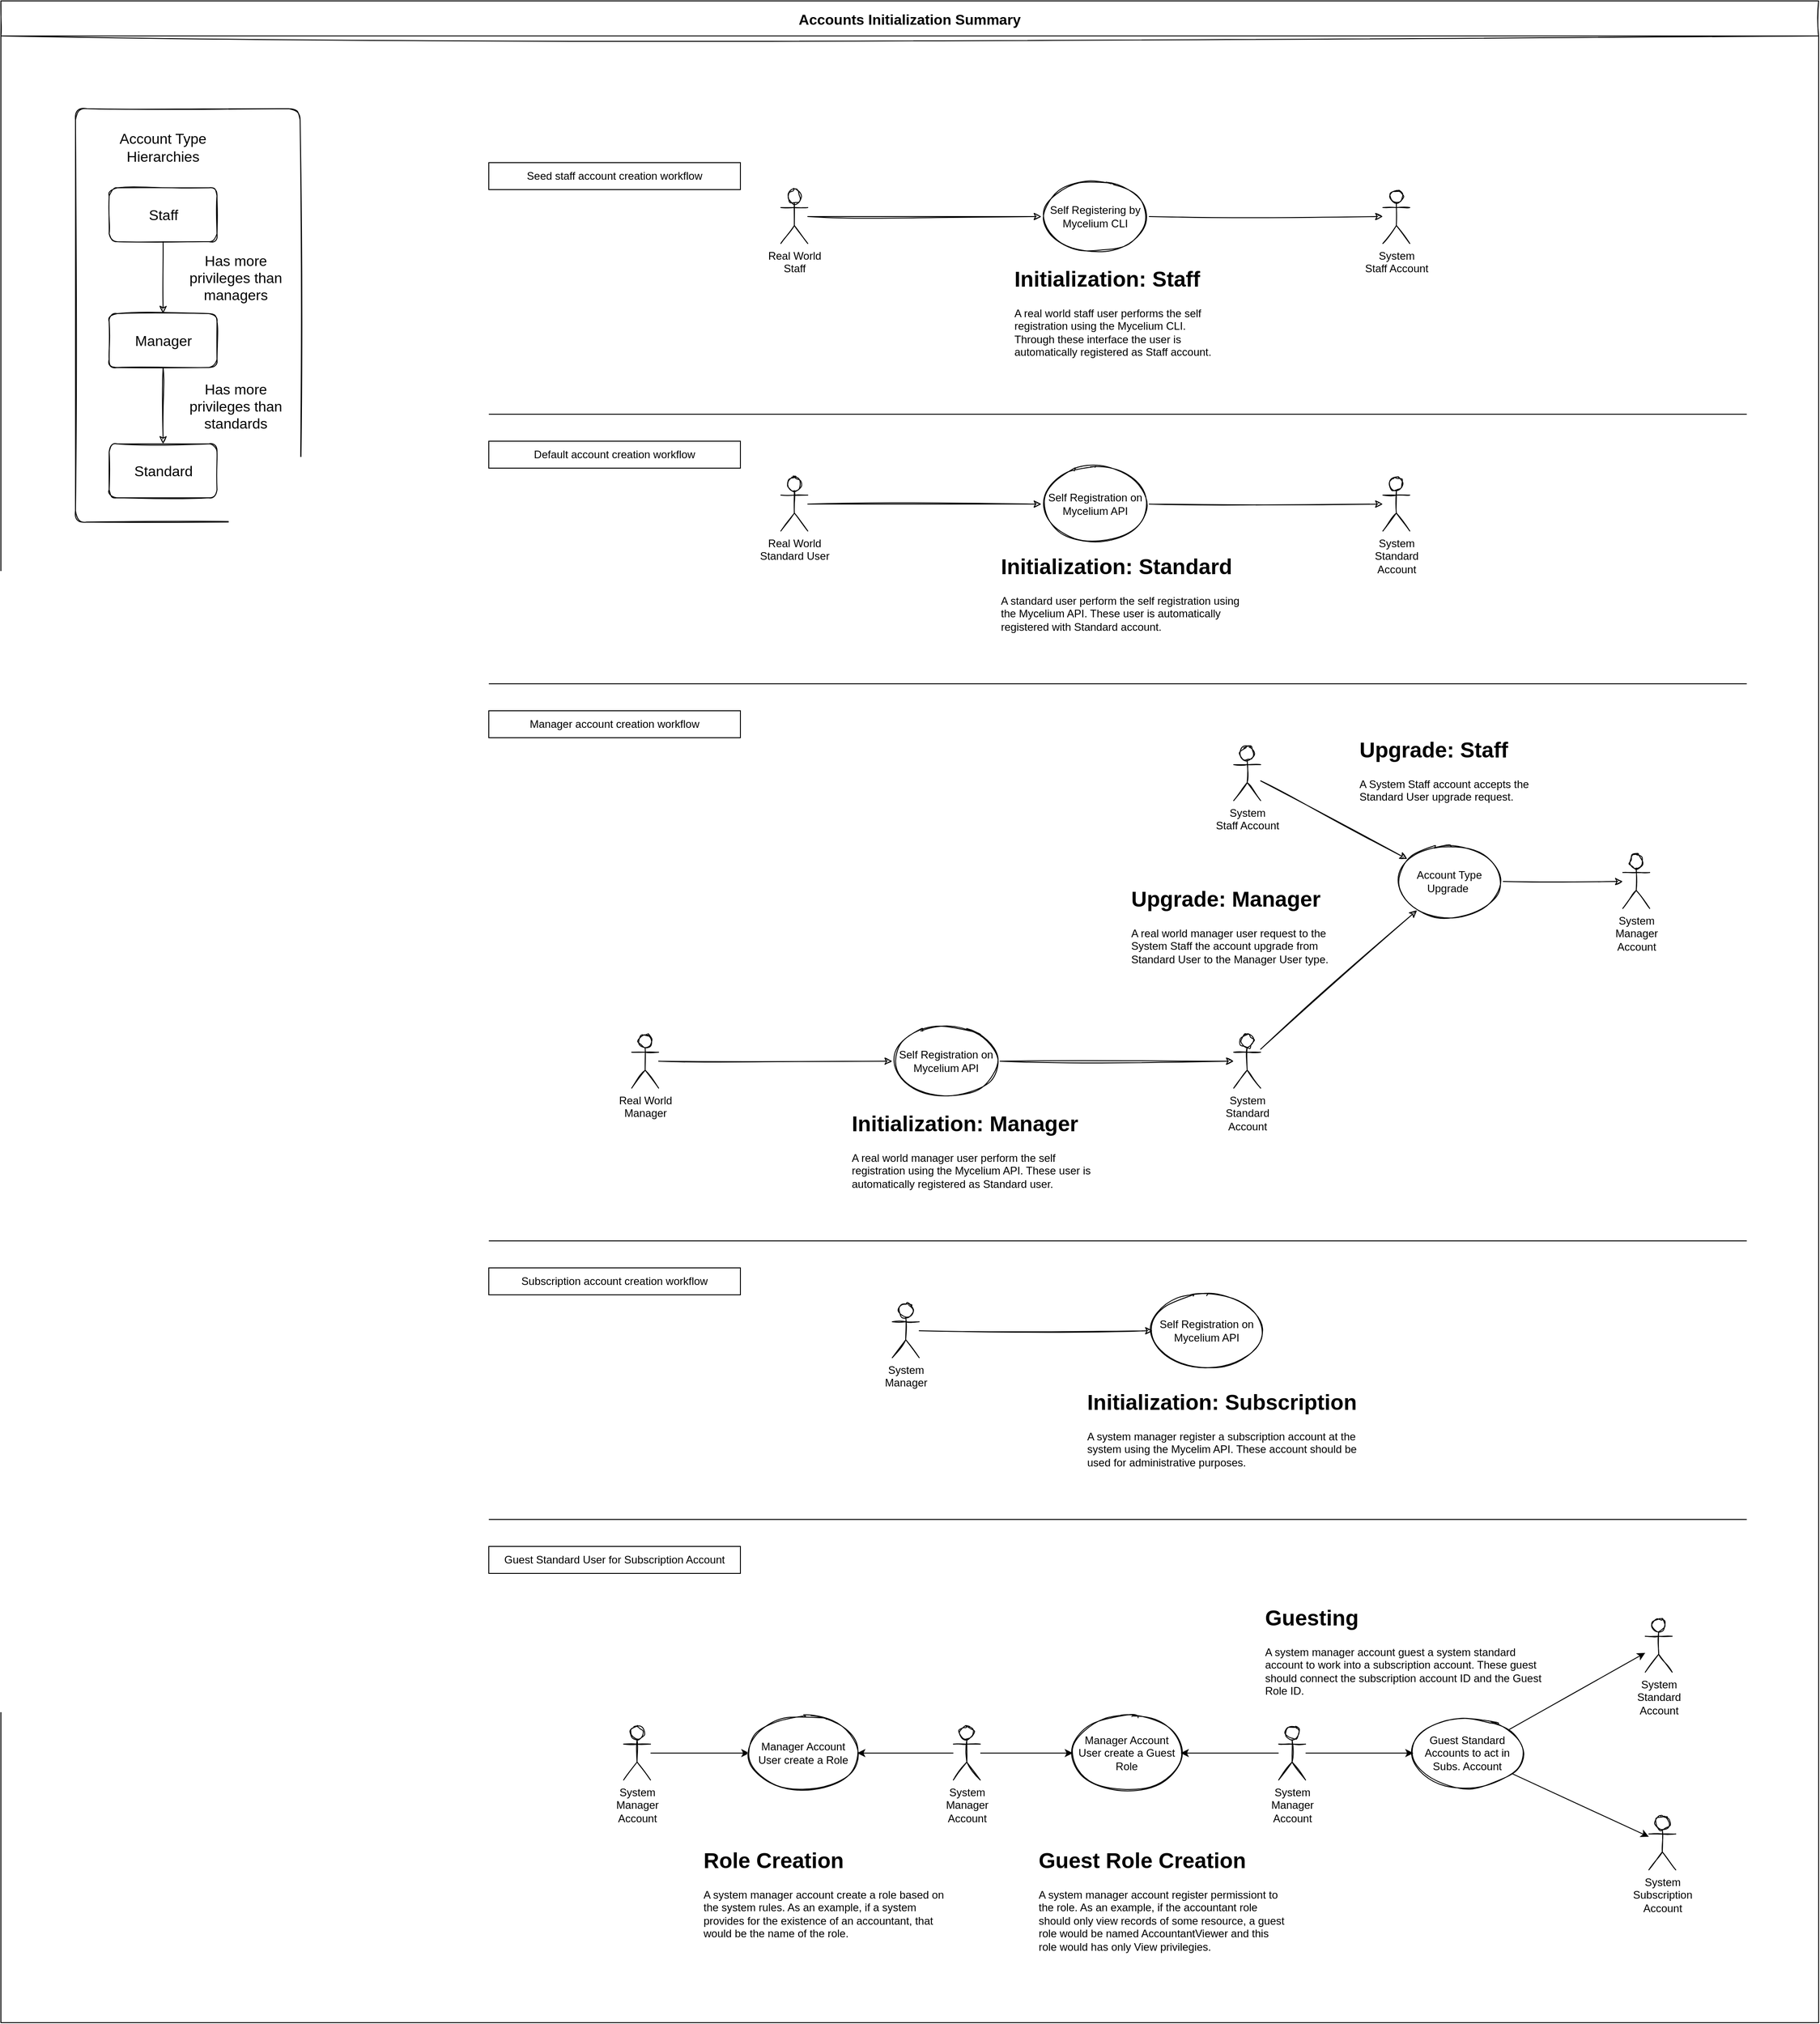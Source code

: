 <mxfile version="21.7.5" type="device">
  <diagram id="8NLJCzfdn6UhDkPKjgQs" name="Page-1">
    <mxGraphModel dx="3190" dy="2650" grid="0" gridSize="10" guides="1" tooltips="1" connect="1" arrows="1" fold="1" page="0" pageScale="1" pageWidth="850" pageHeight="1100" background="none" math="0" shadow="0">
      <root>
        <mxCell id="0" />
        <mxCell id="1" parent="0" />
        <mxCell id="31" value="Accounts Initialization Summary" style="swimlane;fontSize=16;startSize=39;sketch=1;" parent="1" vertex="1">
          <mxGeometry x="-463" y="-850" width="2023" height="2250" as="geometry" />
        </mxCell>
        <mxCell id="59" value="" style="group;sketch=1;" parent="1" vertex="1" connectable="0">
          <mxGeometry x="-380" y="-730" width="250" height="460" as="geometry" />
        </mxCell>
        <mxCell id="58" value="" style="rounded=1;whiteSpace=wrap;html=1;fontSize=16;arcSize=5;sketch=1;" parent="59" vertex="1">
          <mxGeometry width="250" height="460" as="geometry" />
        </mxCell>
        <mxCell id="48" value="Staff" style="rounded=1;whiteSpace=wrap;html=1;fontSize=16;sketch=1;" parent="59" vertex="1">
          <mxGeometry x="37.5" y="88" width="120" height="60" as="geometry" />
        </mxCell>
        <mxCell id="49" value="Account Type Hierarchies" style="text;html=1;strokeColor=none;fillColor=none;align=center;verticalAlign=middle;whiteSpace=wrap;rounded=0;fontSize=16;sketch=1;" parent="59" vertex="1">
          <mxGeometry x="33" y="28" width="129" height="30" as="geometry" />
        </mxCell>
        <mxCell id="50" value="Manager" style="rounded=1;whiteSpace=wrap;html=1;fontSize=16;sketch=1;" parent="59" vertex="1">
          <mxGeometry x="37.5" y="228" width="120" height="60" as="geometry" />
        </mxCell>
        <mxCell id="53" style="edgeStyle=none;html=1;fontSize=16;sketch=1;" parent="59" source="48" target="50" edge="1">
          <mxGeometry relative="1" as="geometry" />
        </mxCell>
        <mxCell id="51" value="Standard" style="rounded=1;whiteSpace=wrap;html=1;fontSize=16;sketch=1;" parent="59" vertex="1">
          <mxGeometry x="37.5" y="373" width="120" height="60" as="geometry" />
        </mxCell>
        <mxCell id="55" style="edgeStyle=none;html=1;fontSize=16;sketch=1;" parent="59" source="50" target="51" edge="1">
          <mxGeometry relative="1" as="geometry" />
        </mxCell>
        <mxCell id="56" value="Has more privileges than managers" style="text;html=1;strokeColor=none;fillColor=none;align=center;verticalAlign=middle;whiteSpace=wrap;rounded=0;fontSize=16;sketch=1;" parent="59" vertex="1">
          <mxGeometry x="114" y="173" width="129" height="30" as="geometry" />
        </mxCell>
        <mxCell id="57" value="Has more privileges than standards" style="text;html=1;strokeColor=none;fillColor=none;align=center;verticalAlign=middle;whiteSpace=wrap;rounded=0;fontSize=16;sketch=1;" parent="59" vertex="1">
          <mxGeometry x="114" y="316" width="129" height="30" as="geometry" />
        </mxCell>
        <mxCell id="70" style="edgeStyle=none;html=1;sketch=1;" parent="1" source="71" target="75" edge="1">
          <mxGeometry relative="1" as="geometry" />
        </mxCell>
        <mxCell id="71" value="Real World&lt;br&gt;Staff" style="shape=umlActor;verticalLabelPosition=bottom;verticalAlign=top;html=1;outlineConnect=0;sketch=1;" parent="1" vertex="1">
          <mxGeometry x="405" y="-640" width="30" height="60" as="geometry" />
        </mxCell>
        <mxCell id="72" style="edgeStyle=none;html=1;fontSize=12;sketch=1;" parent="1" source="75" target="74" edge="1">
          <mxGeometry relative="1" as="geometry" />
        </mxCell>
        <mxCell id="73" value="&lt;h1&gt;Initialization: Staff&lt;/h1&gt;&lt;p&gt;A real world staff user performs the self registration using the Mycelium CLI. Through these interface the user is automatically registered as Staff account.&lt;/p&gt;" style="text;html=1;strokeColor=none;fillColor=none;spacing=5;spacingTop=-20;whiteSpace=wrap;overflow=hidden;rounded=0;sketch=1;" parent="1" vertex="1">
          <mxGeometry x="660" y="-560" width="245" height="117" as="geometry" />
        </mxCell>
        <mxCell id="74" value="System&lt;br&gt;Staff Account" style="shape=umlActor;verticalLabelPosition=bottom;verticalAlign=top;html=1;outlineConnect=0;sketch=1;" parent="1" vertex="1">
          <mxGeometry x="1075" y="-640" width="30" height="60" as="geometry" />
        </mxCell>
        <mxCell id="75" value="&lt;span&gt;Self Registering by Mycelium CLI&lt;/span&gt;" style="ellipse;whiteSpace=wrap;html=1;fontSize=12;sketch=1;" parent="1" vertex="1">
          <mxGeometry x="695" y="-650" width="120" height="80" as="geometry" />
        </mxCell>
        <mxCell id="76" value="" style="endArrow=none;html=1;" parent="1" edge="1">
          <mxGeometry width="50" height="50" relative="1" as="geometry">
            <mxPoint x="80" y="-390" as="sourcePoint" />
            <mxPoint x="1480" y="-390" as="targetPoint" />
          </mxGeometry>
        </mxCell>
        <mxCell id="79" value="&lt;span&gt;Seed staff account creation workflow&lt;/span&gt;" style="rounded=0;whiteSpace=wrap;html=1;" parent="1" vertex="1">
          <mxGeometry x="80" y="-670" width="280" height="30" as="geometry" />
        </mxCell>
        <mxCell id="80" value="&lt;span&gt;Default account creation workflow&lt;/span&gt;" style="rounded=0;whiteSpace=wrap;html=1;" parent="1" vertex="1">
          <mxGeometry x="80" y="-360" width="280" height="30" as="geometry" />
        </mxCell>
        <mxCell id="81" style="edgeStyle=none;html=1;fontSize=12;sketch=1;" parent="1" source="86" target="85" edge="1">
          <mxGeometry relative="1" as="geometry" />
        </mxCell>
        <mxCell id="82" style="edgeStyle=none;html=1;fontSize=12;sketch=1;" parent="1" source="83" target="86" edge="1">
          <mxGeometry relative="1" as="geometry" />
        </mxCell>
        <mxCell id="83" value="Real World&lt;br&gt;Standard User" style="shape=umlActor;verticalLabelPosition=bottom;verticalAlign=top;html=1;outlineConnect=0;sketch=1;" parent="1" vertex="1">
          <mxGeometry x="405" y="-320" width="30" height="60" as="geometry" />
        </mxCell>
        <mxCell id="84" value="&lt;h1&gt;Initialization: Standard&lt;/h1&gt;&lt;p&gt;A standard user perform the self registration using the Mycelium API. These user is automatically registered with Standard account.&lt;/p&gt;" style="text;html=1;strokeColor=none;fillColor=none;spacing=5;spacingTop=-20;whiteSpace=wrap;overflow=hidden;rounded=0;sketch=1;" parent="1" vertex="1">
          <mxGeometry x="645" y="-240" width="275" height="110" as="geometry" />
        </mxCell>
        <mxCell id="85" value="System&lt;br&gt;Standard &lt;br&gt;Account" style="shape=umlActor;verticalLabelPosition=bottom;verticalAlign=top;html=1;outlineConnect=0;sketch=1;" parent="1" vertex="1">
          <mxGeometry x="1075" y="-320" width="30" height="60" as="geometry" />
        </mxCell>
        <mxCell id="86" value="Self Registration on Mycelium API" style="ellipse;whiteSpace=wrap;html=1;fontSize=12;sketch=1;" parent="1" vertex="1">
          <mxGeometry x="695" y="-330" width="120" height="80" as="geometry" />
        </mxCell>
        <mxCell id="87" value="" style="endArrow=none;html=1;" parent="1" edge="1">
          <mxGeometry width="50" height="50" relative="1" as="geometry">
            <mxPoint x="80" y="-90" as="sourcePoint" />
            <mxPoint x="1480" y="-90" as="targetPoint" />
          </mxGeometry>
        </mxCell>
        <mxCell id="88" value="&lt;span&gt;Manager account creation workflow&lt;/span&gt;" style="rounded=0;whiteSpace=wrap;html=1;" parent="1" vertex="1">
          <mxGeometry x="80" y="-60" width="280" height="30" as="geometry" />
        </mxCell>
        <mxCell id="89" style="edgeStyle=none;html=1;fontSize=12;sketch=1;" parent="1" source="94" target="93" edge="1">
          <mxGeometry relative="1" as="geometry" />
        </mxCell>
        <mxCell id="90" style="edgeStyle=none;html=1;fontSize=12;sketch=1;" parent="1" source="91" target="94" edge="1">
          <mxGeometry relative="1" as="geometry" />
        </mxCell>
        <mxCell id="91" value="Real World&lt;br&gt;Manager" style="shape=umlActor;verticalLabelPosition=bottom;verticalAlign=top;html=1;outlineConnect=0;sketch=1;" parent="1" vertex="1">
          <mxGeometry x="239" y="300" width="30" height="60" as="geometry" />
        </mxCell>
        <mxCell id="92" value="&lt;h1&gt;Initialization: Manager&lt;/h1&gt;&lt;p&gt;A real world manager user perform the self registration using the Mycelium API. These user is automatically registered as Standard user.&lt;/p&gt;" style="text;html=1;strokeColor=none;fillColor=none;spacing=5;spacingTop=-20;whiteSpace=wrap;overflow=hidden;rounded=0;sketch=1;" parent="1" vertex="1">
          <mxGeometry x="479" y="380" width="275" height="110" as="geometry" />
        </mxCell>
        <mxCell id="93" value="System&lt;br&gt;Standard &lt;br&gt;Account" style="shape=umlActor;verticalLabelPosition=bottom;verticalAlign=top;html=1;outlineConnect=0;sketch=1;" parent="1" vertex="1">
          <mxGeometry x="909" y="300" width="30" height="60" as="geometry" />
        </mxCell>
        <mxCell id="94" value="Self Registration on Mycelium API" style="ellipse;whiteSpace=wrap;html=1;fontSize=12;sketch=1;" parent="1" vertex="1">
          <mxGeometry x="529" y="290" width="120" height="80" as="geometry" />
        </mxCell>
        <mxCell id="95" value="&lt;h1&gt;Upgrade: Manager&lt;/h1&gt;&lt;p&gt;A real world manager user request to the System Staff the account upgrade from Standard User to the Manager User type.&lt;/p&gt;" style="text;html=1;strokeColor=none;fillColor=none;spacing=5;spacingTop=-20;whiteSpace=wrap;overflow=hidden;rounded=0;sketch=1;" parent="1" vertex="1">
          <mxGeometry x="790" y="130" width="254" height="110" as="geometry" />
        </mxCell>
        <mxCell id="96" value="Account Type Upgrade&amp;nbsp;" style="ellipse;whiteSpace=wrap;html=1;fontSize=12;sketch=1;" parent="1" vertex="1">
          <mxGeometry x="1089" y="90" width="120" height="80" as="geometry" />
        </mxCell>
        <mxCell id="97" style="edgeStyle=none;html=1;fontSize=12;sketch=1;" parent="1" source="101" target="96" edge="1">
          <mxGeometry relative="1" as="geometry">
            <mxPoint x="1197.684" y="80" as="targetPoint" />
          </mxGeometry>
        </mxCell>
        <mxCell id="98" value="&lt;h1&gt;Upgrade: Staff&lt;/h1&gt;&lt;p&gt;A System Staff account accepts the Standard User upgrade request.&lt;/p&gt;" style="text;html=1;strokeColor=none;fillColor=none;spacing=5;spacingTop=-20;whiteSpace=wrap;overflow=hidden;rounded=0;sketch=1;" parent="1" vertex="1">
          <mxGeometry x="1044" y="-36" width="241" height="86" as="geometry" />
        </mxCell>
        <mxCell id="99" value="System&lt;br&gt;Manager &lt;br&gt;Account" style="shape=umlActor;verticalLabelPosition=bottom;verticalAlign=top;html=1;outlineConnect=0;sketch=1;" parent="1" vertex="1">
          <mxGeometry x="1342" y="100" width="30" height="60" as="geometry" />
        </mxCell>
        <mxCell id="100" style="edgeStyle=none;html=1;fontSize=12;sketch=1;" parent="1" source="96" target="99" edge="1">
          <mxGeometry relative="1" as="geometry" />
        </mxCell>
        <mxCell id="101" value="System&lt;br&gt;Staff Account" style="shape=umlActor;verticalLabelPosition=bottom;verticalAlign=top;html=1;outlineConnect=0;sketch=1;" parent="1" vertex="1">
          <mxGeometry x="909" y="-20" width="30" height="60" as="geometry" />
        </mxCell>
        <mxCell id="102" style="edgeStyle=none;html=1;fontSize=12;sketch=1;" parent="1" source="93" target="96" edge="1">
          <mxGeometry relative="1" as="geometry" />
        </mxCell>
        <mxCell id="103" value="" style="endArrow=none;html=1;" parent="1" edge="1">
          <mxGeometry width="50" height="50" relative="1" as="geometry">
            <mxPoint x="80" y="530" as="sourcePoint" />
            <mxPoint x="1480" y="530" as="targetPoint" />
          </mxGeometry>
        </mxCell>
        <mxCell id="104" value="&lt;span&gt;Subscription account creation workflow&lt;/span&gt;" style="rounded=0;whiteSpace=wrap;html=1;" parent="1" vertex="1">
          <mxGeometry x="80" y="560" width="280" height="30" as="geometry" />
        </mxCell>
        <mxCell id="109" style="edgeStyle=none;html=1;fontSize=12;sketch=1;" parent="1" source="110" target="113" edge="1">
          <mxGeometry relative="1" as="geometry" />
        </mxCell>
        <mxCell id="110" value="System&lt;br&gt;Manager" style="shape=umlActor;verticalLabelPosition=bottom;verticalAlign=top;html=1;outlineConnect=0;sketch=1;" parent="1" vertex="1">
          <mxGeometry x="529" y="600" width="30" height="60" as="geometry" />
        </mxCell>
        <mxCell id="113" value="Self Registration on Mycelium API" style="ellipse;whiteSpace=wrap;html=1;fontSize=12;sketch=1;" parent="1" vertex="1">
          <mxGeometry x="819" y="590" width="120" height="80" as="geometry" />
        </mxCell>
        <mxCell id="114" value="&lt;h1&gt;Initialization: Subscription&lt;/h1&gt;&lt;p&gt;A system manager register a subscription account at the system using the Mycelim API. These account should be used for administrative purposes.&lt;/p&gt;" style="text;html=1;strokeColor=none;fillColor=none;spacing=5;spacingTop=-20;whiteSpace=wrap;overflow=hidden;rounded=0;sketch=1;" parent="1" vertex="1">
          <mxGeometry x="741" y="690" width="331" height="100" as="geometry" />
        </mxCell>
        <mxCell id="115" value="&lt;span&gt;Guest Standard User for Subscription Account&lt;/span&gt;" style="rounded=0;whiteSpace=wrap;html=1;" parent="1" vertex="1">
          <mxGeometry x="80" y="870" width="280" height="30" as="geometry" />
        </mxCell>
        <mxCell id="116" value="" style="endArrow=none;html=1;" parent="1" edge="1">
          <mxGeometry width="50" height="50" relative="1" as="geometry">
            <mxPoint x="80" y="840" as="sourcePoint" />
            <mxPoint x="1480" y="840" as="targetPoint" />
          </mxGeometry>
        </mxCell>
        <mxCell id="133" style="edgeStyle=none;html=1;" parent="1" source="117" target="131" edge="1">
          <mxGeometry relative="1" as="geometry" />
        </mxCell>
        <mxCell id="117" value="System&lt;br&gt;Manager&lt;br&gt;Account" style="shape=umlActor;verticalLabelPosition=bottom;verticalAlign=top;html=1;outlineConnect=0;sketch=1;" parent="1" vertex="1">
          <mxGeometry x="230" y="1070" width="30" height="60" as="geometry" />
        </mxCell>
        <mxCell id="128" style="edgeStyle=none;html=1;" parent="1" source="118" target="124" edge="1">
          <mxGeometry relative="1" as="geometry" />
        </mxCell>
        <mxCell id="130" style="edgeStyle=none;html=1;" parent="1" source="118" target="120" edge="1">
          <mxGeometry relative="1" as="geometry" />
        </mxCell>
        <mxCell id="118" value="Guest Standard Accounts to act in Subs. Account" style="ellipse;whiteSpace=wrap;html=1;fontSize=12;sketch=1;" parent="1" vertex="1">
          <mxGeometry x="1109" y="1060" width="120" height="80" as="geometry" />
        </mxCell>
        <mxCell id="120" value="System&lt;br&gt;Standard&lt;br&gt;Account" style="shape=umlActor;verticalLabelPosition=bottom;verticalAlign=top;html=1;outlineConnect=0;sketch=1;" parent="1" vertex="1">
          <mxGeometry x="1367" y="950" width="30" height="60" as="geometry" />
        </mxCell>
        <mxCell id="123" value="&lt;h1&gt;Guesting&lt;/h1&gt;&lt;p&gt;A system manager account guest a system standard account to work into a subscription account. These guest should connect the subscription account ID and the Guest Role ID.&lt;/p&gt;" style="text;html=1;strokeColor=none;fillColor=none;spacing=5;spacingTop=-20;whiteSpace=wrap;overflow=hidden;rounded=0;sketch=1;" parent="1" vertex="1">
          <mxGeometry x="939" y="930" width="331" height="120" as="geometry" />
        </mxCell>
        <mxCell id="124" value="System&lt;br&gt;Subscription&lt;br&gt;Account" style="shape=umlActor;verticalLabelPosition=bottom;verticalAlign=top;html=1;outlineConnect=0;sketch=1;" parent="1" vertex="1">
          <mxGeometry x="1371" y="1170" width="30" height="60" as="geometry" />
        </mxCell>
        <mxCell id="131" value="Manager Account User create a Role" style="ellipse;whiteSpace=wrap;html=1;fontSize=12;sketch=1;" parent="1" vertex="1">
          <mxGeometry x="370" y="1060" width="120" height="80" as="geometry" />
        </mxCell>
        <mxCell id="132" value="Manager Account User create a Guest Role" style="ellipse;whiteSpace=wrap;html=1;fontSize=12;sketch=1;" parent="1" vertex="1">
          <mxGeometry x="730" y="1060" width="120" height="80" as="geometry" />
        </mxCell>
        <mxCell id="136" style="edgeStyle=none;html=1;" parent="1" source="134" target="131" edge="1">
          <mxGeometry relative="1" as="geometry" />
        </mxCell>
        <mxCell id="137" style="edgeStyle=none;html=1;" parent="1" source="134" target="132" edge="1">
          <mxGeometry relative="1" as="geometry" />
        </mxCell>
        <mxCell id="134" value="System&lt;br&gt;Manager&lt;br&gt;Account" style="shape=umlActor;verticalLabelPosition=bottom;verticalAlign=top;html=1;outlineConnect=0;sketch=1;" parent="1" vertex="1">
          <mxGeometry x="597" y="1070" width="30" height="60" as="geometry" />
        </mxCell>
        <mxCell id="139" style="edgeStyle=none;html=1;" parent="1" source="138" target="132" edge="1">
          <mxGeometry relative="1" as="geometry" />
        </mxCell>
        <mxCell id="140" style="edgeStyle=none;html=1;" parent="1" source="138" target="118" edge="1">
          <mxGeometry relative="1" as="geometry" />
        </mxCell>
        <mxCell id="138" value="System&lt;br&gt;Manager&lt;br&gt;Account" style="shape=umlActor;verticalLabelPosition=bottom;verticalAlign=top;html=1;outlineConnect=0;sketch=1;" parent="1" vertex="1">
          <mxGeometry x="959" y="1070" width="30" height="60" as="geometry" />
        </mxCell>
        <mxCell id="141" value="&lt;h1&gt;Role Creation&lt;/h1&gt;&lt;p&gt;A system manager account create a role based on the system rules. As an example, if a system provides for the existence of an accountant, that would be the name of the role.&lt;/p&gt;" style="text;html=1;strokeColor=none;fillColor=none;spacing=5;spacingTop=-20;whiteSpace=wrap;overflow=hidden;rounded=0;sketch=1;" parent="1" vertex="1">
          <mxGeometry x="314" y="1200" width="283" height="120" as="geometry" />
        </mxCell>
        <mxCell id="142" value="&lt;h1&gt;Guest Role Creation&lt;/h1&gt;&lt;p&gt;A system manager account register permissiont to the role. As an example, if the accountant role should only view records of some resource, a guest role would be named AccountantViewer and this role would has only View privilegies.&lt;/p&gt;" style="text;html=1;strokeColor=none;fillColor=none;spacing=5;spacingTop=-20;whiteSpace=wrap;overflow=hidden;rounded=0;sketch=1;" parent="1" vertex="1">
          <mxGeometry x="687" y="1200" width="283" height="130" as="geometry" />
        </mxCell>
      </root>
    </mxGraphModel>
  </diagram>
</mxfile>
